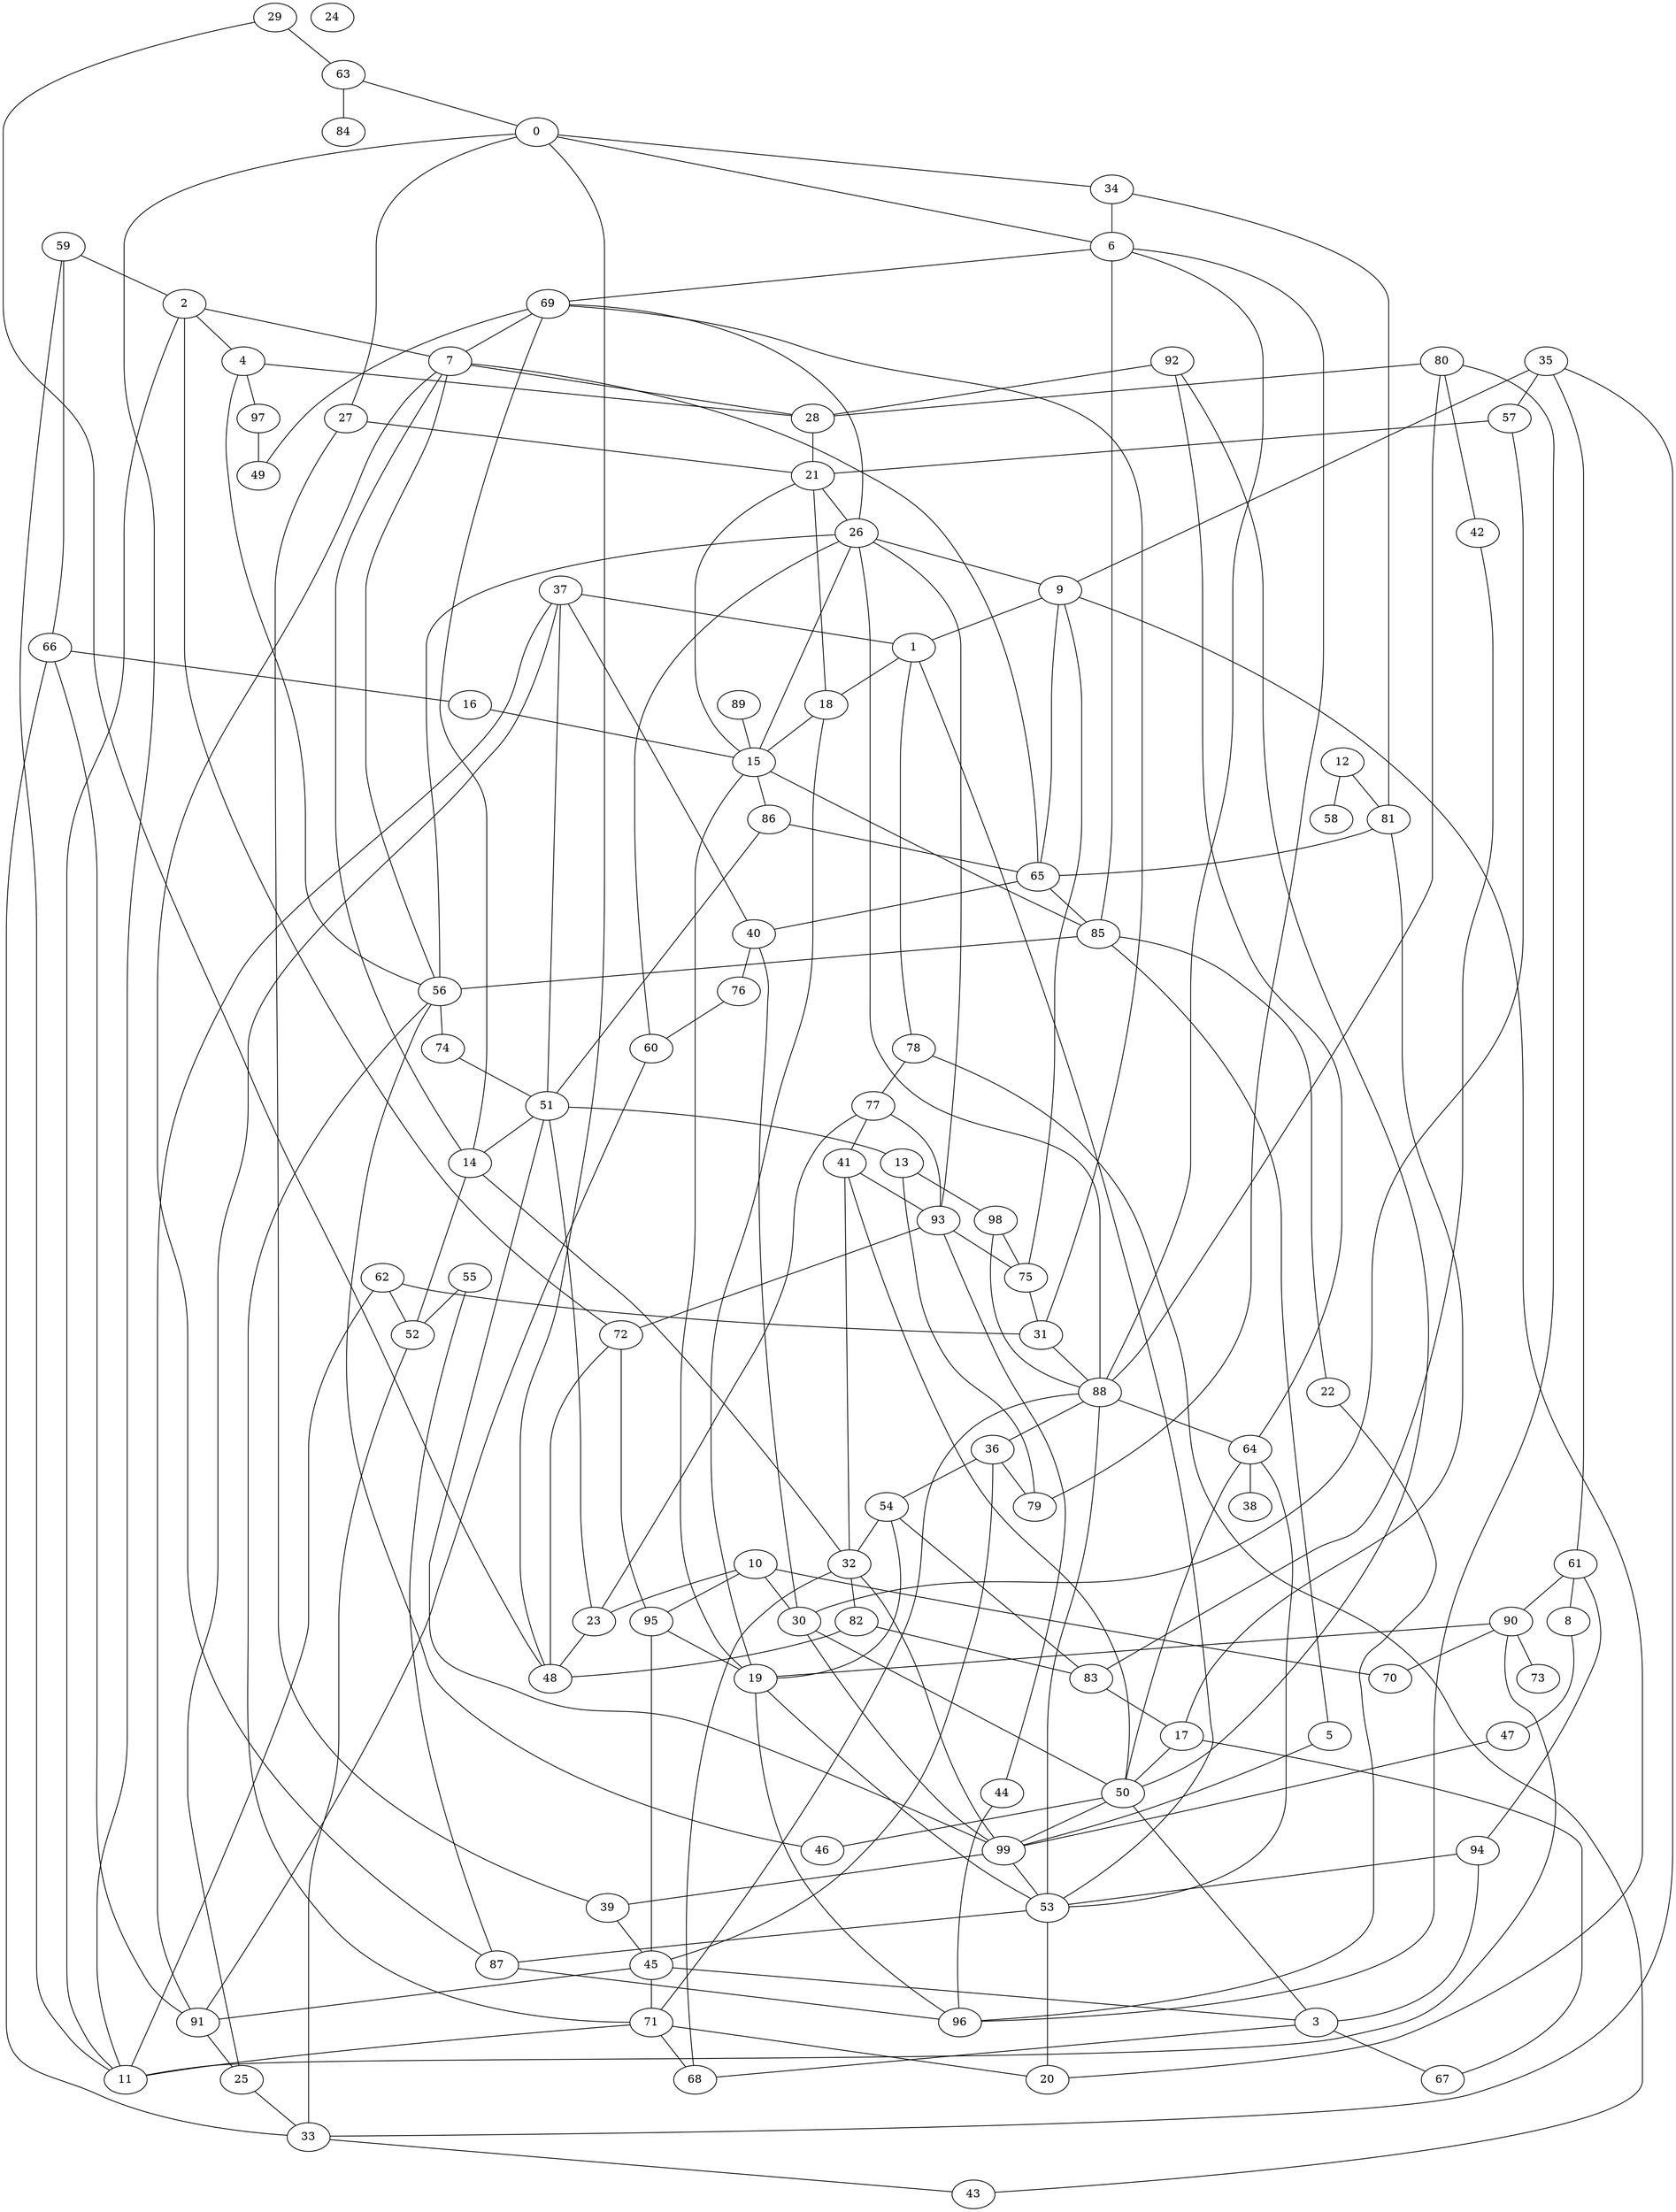 graph {
	0 [label=0]
	1 [label=1]
	2 [label=2]
	3 [label=3]
	4 [label=4]
	5 [label=5]
	6 [label=6]
	7 [label=7]
	8 [label=8]
	9 [label=9]
	10 [label=10]
	11 [label=11]
	12 [label=12]
	13 [label=13]
	14 [label=14]
	15 [label=15]
	16 [label=16]
	17 [label=17]
	18 [label=18]
	19 [label=19]
	20 [label=20]
	21 [label=21]
	22 [label=22]
	23 [label=23]
	24 [label=24]
	25 [label=25]
	26 [label=26]
	27 [label=27]
	28 [label=28]
	29 [label=29]
	30 [label=30]
	31 [label=31]
	32 [label=32]
	33 [label=33]
	34 [label=34]
	35 [label=35]
	36 [label=36]
	37 [label=37]
	38 [label=38]
	39 [label=39]
	40 [label=40]
	41 [label=41]
	42 [label=42]
	43 [label=43]
	44 [label=44]
	45 [label=45]
	46 [label=46]
	47 [label=47]
	48 [label=48]
	49 [label=49]
	50 [label=50]
	51 [label=51]
	52 [label=52]
	53 [label=53]
	54 [label=54]
	55 [label=55]
	56 [label=56]
	57 [label=57]
	58 [label=58]
	59 [label=59]
	60 [label=60]
	61 [label=61]
	62 [label=62]
	63 [label=63]
	64 [label=64]
	65 [label=65]
	66 [label=66]
	67 [label=67]
	68 [label=68]
	69 [label=69]
	70 [label=70]
	71 [label=71]
	72 [label=72]
	73 [label=73]
	74 [label=74]
	75 [label=75]
	76 [label=76]
	77 [label=77]
	78 [label=78]
	79 [label=79]
	80 [label=80]
	81 [label=81]
	82 [label=82]
	83 [label=83]
	84 [label=84]
	85 [label=85]
	86 [label=86]
	87 [label=87]
	88 [label=88]
	89 [label=89]
	90 [label=90]
	91 [label=91]
	92 [label=92]
	93 [label=93]
	94 [label=94]
	95 [label=95]
	96 [label=96]
	97 [label=97]
	98 [label=98]
	99 [label=99]
	26 -- 93
	14 -- 7
	41 -- 50
	4 -- 56
	45 -- 91
	33 -- 43
	87 -- 7
	13 -- 79
	56 -- 74
	94 -- 53
	35 -- 9
	92 -- 50
	15 -- 19
	16 -- 15
	45 -- 71
	26 -- 9
	6 -- 69
	10 -- 95
	62 -- 52
	18 -- 21
	80 -- 96
	95 -- 45
	2 -- 7
	98 -- 88
	14 -- 32
	40 -- 76
	18 -- 19
	90 -- 19
	1 -- 53
	78 -- 43
	2 -- 4
	87 -- 96
	8 -- 47
	17 -- 67
	85 -- 5
	65 -- 40
	96 -- 19
	66 -- 16
	15 -- 26
	55 -- 87
	97 -- 49
	93 -- 77
	86 -- 65
	54 -- 32
	52 -- 33
	66 -- 91
	30 -- 99
	6 -- 85
	26 -- 56
	18 -- 15
	44 -- 96
	5 -- 99
	9 -- 75
	3 -- 68
	37 -- 51
	77 -- 41
	35 -- 57
	21 -- 26
	0 -- 6
	64 -- 38
	98 -- 75
	94 -- 3
	51 -- 13
	99 -- 39
	29 -- 63
	59 -- 2
	31 -- 88
	51 -- 99
	88 -- 64
	71 -- 88
	76 -- 60
	85 -- 56
	88 -- 36
	71 -- 20
	62 -- 31
	71 -- 68
	77 -- 23
	15 -- 86
	35 -- 61
	34 -- 6
	12 -- 58
	0 -- 27
	59 -- 11
	66 -- 33
	62 -- 11
	36 -- 54
	0 -- 48
	64 -- 53
	35 -- 33
	40 -- 30
	31 -- 69
	36 -- 79
	13 -- 98
	69 -- 49
	82 -- 83
	53 -- 87
	90 -- 11
	32 -- 82
	42 -- 83
	39 -- 45
	34 -- 81
	83 -- 17
	91 -- 25
	45 -- 3
	37 -- 1
	14 -- 52
	93 -- 72
	1 -- 78
	72 -- 95
	53 -- 20
	7 -- 28
	0 -- 34
	41 -- 93
	89 -- 15
	74 -- 51
	10 -- 23
	50 -- 3
	57 -- 30
	9 -- 1
	15 -- 85
	79 -- 6
	7 -- 65
	14 -- 69
	60 -- 26
	4 -- 97
	56 -- 71
	88 -- 53
	85 -- 22
	90 -- 70
	1 -- 18
	15 -- 21
	28 -- 21
	41 -- 32
	27 -- 21
	90 -- 73
	47 -- 99
	37 -- 91
	19 -- 53
	78 -- 77
	69 -- 26
	86 -- 51
	93 -- 44
	72 -- 48
	88 -- 26
	92 -- 64
	56 -- 46
	51 -- 14
	29 -- 48
	37 -- 40
	61 -- 90
	82 -- 48
	32 -- 99
	25 -- 33
	61 -- 94
	37 -- 25
	36 -- 45
	57 -- 21
	59 -- 66
	7 -- 56
	4 -- 28
	54 -- 19
	2 -- 72
	32 -- 68
	10 -- 70
	50 -- 46
	0 -- 11
	2 -- 11
	9 -- 65
	63 -- 0
	22 -- 96
	80 -- 88
	92 -- 28
	80 -- 42
	88 -- 6
	17 -- 50
	99 -- 53
	69 -- 7
	55 -- 52
	27 -- 39
	12 -- 81
	80 -- 28
	51 -- 23
	30 -- 50
	95 -- 19
	93 -- 75
	64 -- 50
	60 -- 91
	65 -- 85
	9 -- 20
	50 -- 99
	81 -- 17
	10 -- 30
	63 -- 84
	23 -- 48
	71 -- 11
	3 -- 67
	81 -- 65
	75 -- 31
	54 -- 83
	61 -- 8
}
